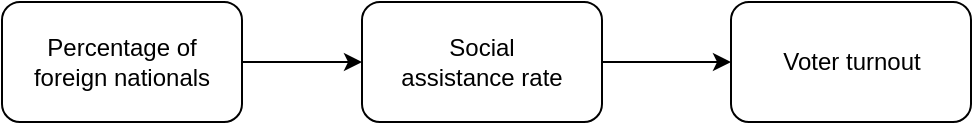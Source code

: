 <mxfile version="21.6.1" type="device">
  <diagram name="Seite-1" id="6Wu0th-LDIy7QHyxvP5i">
    <mxGraphModel dx="780" dy="496" grid="1" gridSize="10" guides="1" tooltips="1" connect="1" arrows="1" fold="1" page="1" pageScale="1" pageWidth="1169" pageHeight="827" math="0" shadow="0">
      <root>
        <mxCell id="0" />
        <mxCell id="1" parent="0" />
        <mxCell id="UWVypgIlh8TeiKRuEdr9-1" value="Voter turnout" style="rounded=1;whiteSpace=wrap;html=1;" vertex="1" parent="1">
          <mxGeometry x="584.5" y="260" width="120" height="60" as="geometry" />
        </mxCell>
        <mxCell id="UWVypgIlh8TeiKRuEdr9-2" value="Percentage of &lt;br&gt;foreign nationals" style="rounded=1;whiteSpace=wrap;html=1;" vertex="1" parent="1">
          <mxGeometry x="220" y="260" width="120" height="60" as="geometry" />
        </mxCell>
        <mxCell id="UWVypgIlh8TeiKRuEdr9-3" value="Social &lt;br&gt;assistance rate" style="rounded=1;whiteSpace=wrap;html=1;" vertex="1" parent="1">
          <mxGeometry x="400" y="260" width="120" height="60" as="geometry" />
        </mxCell>
        <mxCell id="UWVypgIlh8TeiKRuEdr9-4" value="" style="endArrow=classic;html=1;rounded=0;entryX=0;entryY=0.5;entryDx=0;entryDy=0;" edge="1" parent="1" target="UWVypgIlh8TeiKRuEdr9-3">
          <mxGeometry width="50" height="50" relative="1" as="geometry">
            <mxPoint x="340" y="290" as="sourcePoint" />
            <mxPoint x="390" y="240" as="targetPoint" />
          </mxGeometry>
        </mxCell>
        <mxCell id="UWVypgIlh8TeiKRuEdr9-5" value="" style="endArrow=classic;html=1;rounded=0;exitX=1;exitY=0.5;exitDx=0;exitDy=0;entryX=0;entryY=0.5;entryDx=0;entryDy=0;" edge="1" parent="1" source="UWVypgIlh8TeiKRuEdr9-3" target="UWVypgIlh8TeiKRuEdr9-1">
          <mxGeometry width="50" height="50" relative="1" as="geometry">
            <mxPoint x="520" y="400" as="sourcePoint" />
            <mxPoint x="570" y="350" as="targetPoint" />
          </mxGeometry>
        </mxCell>
      </root>
    </mxGraphModel>
  </diagram>
</mxfile>
